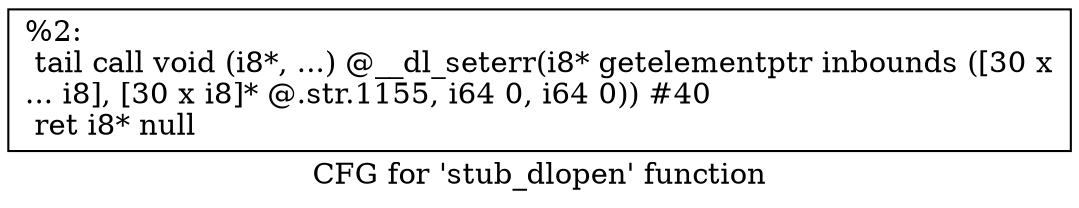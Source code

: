 digraph "CFG for 'stub_dlopen' function" {
	label="CFG for 'stub_dlopen' function";

	Node0x20239d0 [shape=record,label="{%2:\l  tail call void (i8*, ...) @__dl_seterr(i8* getelementptr inbounds ([30 x\l... i8], [30 x i8]* @.str.1155, i64 0, i64 0)) #40\l  ret i8* null\l}"];
}
